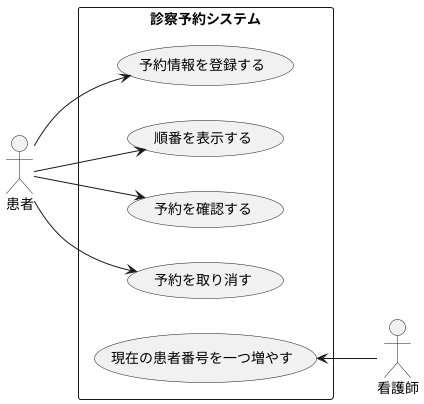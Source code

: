 @startuml 診察予約システム
left to right direction
actor 患者 as k
actor 看護師 as ku
rectangle 診察予約システム {
    usecase 予約情報を登録する as t
    usecase 順番を表示する as n
    usecase 予約を確認する as yoyaku
    usecase 予約を取り消す as t1
    usecase 現在の患者番号を一つ増やす as g
}
k --> t
k --> n
k --> yoyaku
k --> t1
g <-- ku

@enduml